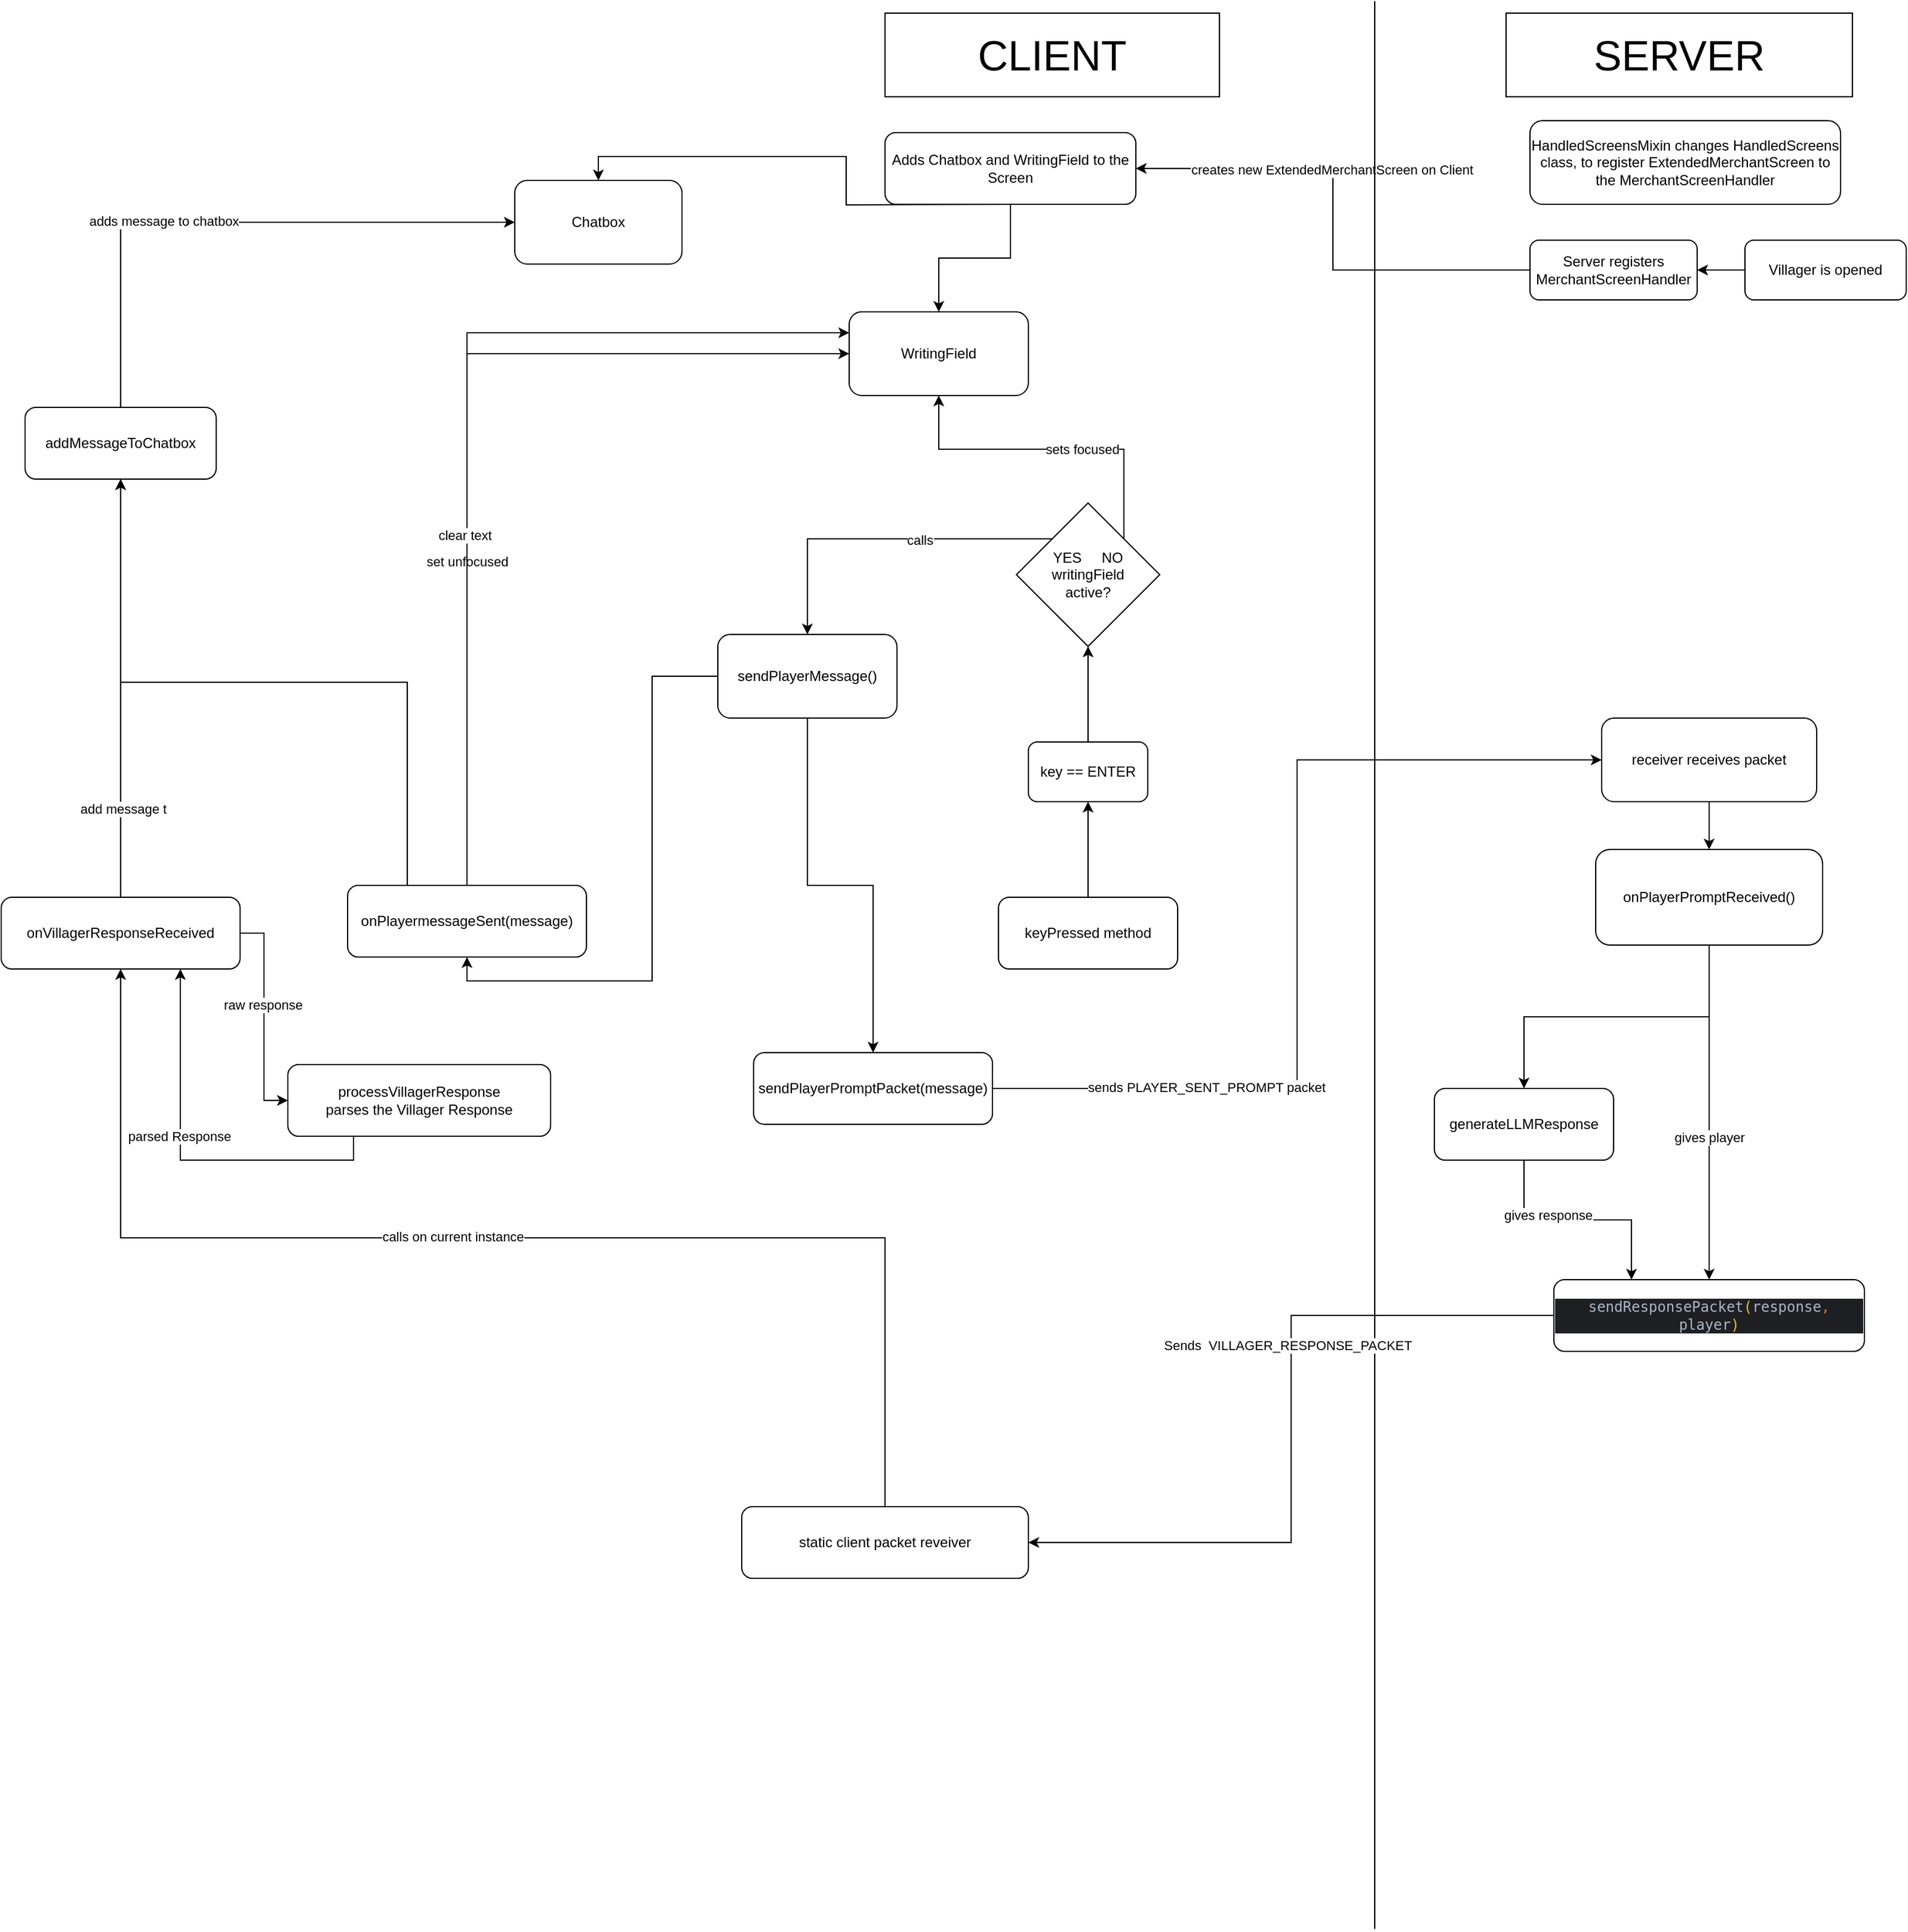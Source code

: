 <mxfile version="20.5.3" type="embed"><diagram name="Seite-1" id="Se5GoBDr75xGsUrsnyKY"><mxGraphModel dx="1827" dy="878" grid="1" gridSize="10" guides="1" tooltips="1" connect="1" arrows="1" fold="1" page="1" pageScale="1" pageWidth="900" pageHeight="1600" math="0" shadow="0"><root><mxCell id="0"/><mxCell id="1" parent="0"/><mxCell id="1DP0YrRp1GodrxpCtc5e-1" value="CLIENT" style="rounded=0;whiteSpace=wrap;html=1;fontSize=35;" parent="1" vertex="1"><mxGeometry x="30" y="10" width="280" height="70" as="geometry"/></mxCell><mxCell id="jwbwDTE_0DO5R2KummH2-2" value="SERVER" style="rounded=0;whiteSpace=wrap;html=1;fontSize=35;" parent="1" vertex="1"><mxGeometry x="550" y="10" width="290" height="70" as="geometry"/></mxCell><mxCell id="21" value="HandledScreensMixin changes HandledScreens class, to register ExtendedMerchantScreen to the MerchantScreenHandler" style="rounded=1;whiteSpace=wrap;html=1;" parent="1" vertex="1"><mxGeometry x="570" y="100" width="260" height="70" as="geometry"/></mxCell><mxCell id="25" style="edgeStyle=orthogonalEdgeStyle;rounded=0;orthogonalLoop=1;jettySize=auto;html=1;exitX=0;exitY=0.5;exitDx=0;exitDy=0;entryX=1;entryY=0.5;entryDx=0;entryDy=0;" parent="1" source="22" target="23" edge="1"><mxGeometry relative="1" as="geometry"/></mxCell><mxCell id="22" value="Villager is opened" style="rounded=1;whiteSpace=wrap;html=1;" parent="1" vertex="1"><mxGeometry x="750" y="200" width="135" height="50" as="geometry"/></mxCell><mxCell id="26" style="edgeStyle=orthogonalEdgeStyle;rounded=0;orthogonalLoop=1;jettySize=auto;html=1;exitX=0;exitY=0.5;exitDx=0;exitDy=0;entryX=1;entryY=0.5;entryDx=0;entryDy=0;" parent="1" source="23" target="24" edge="1"><mxGeometry relative="1" as="geometry"/></mxCell><mxCell id="27" value="creates new ExtendedMerchantScreen on Client" style="edgeLabel;html=1;align=center;verticalAlign=middle;resizable=0;points=[];" parent="26" vertex="1" connectable="0"><mxGeometry x="0.21" y="1" relative="1" as="geometry"><mxPoint as="offset"/></mxGeometry></mxCell><mxCell id="23" value="Server registers MerchantScreenHandler" style="rounded=1;whiteSpace=wrap;html=1;" parent="1" vertex="1"><mxGeometry x="570" y="200" width="140" height="50" as="geometry"/></mxCell><mxCell id="30" style="edgeStyle=orthogonalEdgeStyle;rounded=0;orthogonalLoop=1;jettySize=auto;html=1;entryX=0.5;entryY=0;entryDx=0;entryDy=0;" parent="1" target="28" edge="1"><mxGeometry relative="1" as="geometry"><mxPoint x="135" y="170" as="sourcePoint"/></mxGeometry></mxCell><mxCell id="31" style="edgeStyle=orthogonalEdgeStyle;rounded=0;orthogonalLoop=1;jettySize=auto;html=1;exitX=0.5;exitY=1;exitDx=0;exitDy=0;entryX=0.5;entryY=0;entryDx=0;entryDy=0;" parent="1" source="24" target="29" edge="1"><mxGeometry relative="1" as="geometry"/></mxCell><mxCell id="24" value="Adds Chatbox and WritingField to the Screen" style="rounded=1;whiteSpace=wrap;html=1;" parent="1" vertex="1"><mxGeometry x="30" y="110" width="210" height="60" as="geometry"/></mxCell><mxCell id="28" value="Chatbox" style="rounded=1;whiteSpace=wrap;html=1;" parent="1" vertex="1"><mxGeometry x="-280" y="150" width="140" height="70" as="geometry"/></mxCell><mxCell id="29" value="WritingField" style="rounded=1;whiteSpace=wrap;html=1;" parent="1" vertex="1"><mxGeometry y="260" width="150" height="70" as="geometry"/></mxCell><mxCell id="37" style="edgeStyle=orthogonalEdgeStyle;rounded=0;orthogonalLoop=1;jettySize=auto;html=1;exitX=0.5;exitY=0;exitDx=0;exitDy=0;entryX=0.5;entryY=1;entryDx=0;entryDy=0;" edge="1" parent="1" source="32" target="33"><mxGeometry relative="1" as="geometry"/></mxCell><mxCell id="32" value="keyPressed method" style="rounded=1;whiteSpace=wrap;html=1;" parent="1" vertex="1"><mxGeometry x="125" y="750" width="150" height="60" as="geometry"/></mxCell><mxCell id="35" style="edgeStyle=orthogonalEdgeStyle;rounded=0;orthogonalLoop=1;jettySize=auto;html=1;exitX=1;exitY=0;exitDx=0;exitDy=0;entryX=0.5;entryY=1;entryDx=0;entryDy=0;" edge="1" parent="1" source="42" target="29"><mxGeometry relative="1" as="geometry"/></mxCell><mxCell id="36" value="sets focused" style="edgeLabel;html=1;align=center;verticalAlign=middle;resizable=0;points=[];" vertex="1" connectable="0" parent="35"><mxGeometry x="-0.2" relative="1" as="geometry"><mxPoint as="offset"/></mxGeometry></mxCell><mxCell id="43" style="edgeStyle=orthogonalEdgeStyle;rounded=0;orthogonalLoop=1;jettySize=auto;html=1;exitX=0.5;exitY=0;exitDx=0;exitDy=0;entryX=0.5;entryY=1;entryDx=0;entryDy=0;" edge="1" parent="1" source="33" target="42"><mxGeometry relative="1" as="geometry"/></mxCell><mxCell id="33" value="key == ENTER" style="rounded=1;whiteSpace=wrap;html=1;" vertex="1" parent="1"><mxGeometry x="150" y="620" width="100" height="50" as="geometry"/></mxCell><mxCell id="52" style="edgeStyle=orthogonalEdgeStyle;rounded=0;orthogonalLoop=1;jettySize=auto;html=1;exitX=0;exitY=0.5;exitDx=0;exitDy=0;entryX=0.5;entryY=1;entryDx=0;entryDy=0;" edge="1" parent="1" source="38" target="50"><mxGeometry relative="1" as="geometry"/></mxCell><mxCell id="55" style="edgeStyle=orthogonalEdgeStyle;rounded=0;orthogonalLoop=1;jettySize=auto;html=1;exitX=0.5;exitY=1;exitDx=0;exitDy=0;entryX=0.5;entryY=0;entryDx=0;entryDy=0;" edge="1" parent="1" source="38" target="54"><mxGeometry relative="1" as="geometry"/></mxCell><mxCell id="38" value="sendPlayerMessage()" style="rounded=1;whiteSpace=wrap;html=1;" vertex="1" parent="1"><mxGeometry x="-110" y="530" width="150" height="70" as="geometry"/></mxCell><mxCell id="46" style="edgeStyle=orthogonalEdgeStyle;rounded=0;orthogonalLoop=1;jettySize=auto;html=1;exitX=0;exitY=0;exitDx=0;exitDy=0;entryX=0.5;entryY=0;entryDx=0;entryDy=0;" edge="1" parent="1" source="42" target="38"><mxGeometry relative="1" as="geometry"/></mxCell><mxCell id="47" value="calls" style="edgeLabel;html=1;align=center;verticalAlign=middle;resizable=0;points=[];" vertex="1" connectable="0" parent="46"><mxGeometry x="-0.221" y="1" relative="1" as="geometry"><mxPoint as="offset"/></mxGeometry></mxCell><mxCell id="42" value="YES&amp;nbsp; &amp;nbsp; &amp;nbsp;NO&lt;br&gt;writingField&lt;br&gt;active?" style="rhombus;whiteSpace=wrap;html=1;" vertex="1" parent="1"><mxGeometry x="140" y="420" width="120" height="120" as="geometry"/></mxCell><mxCell id="56" style="edgeStyle=orthogonalEdgeStyle;rounded=0;orthogonalLoop=1;jettySize=auto;html=1;exitX=0.5;exitY=0;exitDx=0;exitDy=0;entryX=0;entryY=0.5;entryDx=0;entryDy=0;" edge="1" parent="1" source="50" target="29"><mxGeometry relative="1" as="geometry"/></mxCell><mxCell id="57" value="set unfocused" style="edgeLabel;html=1;align=center;verticalAlign=middle;resizable=0;points=[];" vertex="1" connectable="0" parent="56"><mxGeometry x="-0.292" y="1" relative="1" as="geometry"><mxPoint x="1" as="offset"/></mxGeometry></mxCell><mxCell id="58" style="edgeStyle=orthogonalEdgeStyle;rounded=0;orthogonalLoop=1;jettySize=auto;html=1;exitX=0.5;exitY=0;exitDx=0;exitDy=0;entryX=0;entryY=0.25;entryDx=0;entryDy=0;" edge="1" parent="1" source="50" target="29"><mxGeometry relative="1" as="geometry"/></mxCell><mxCell id="59" value="clear text" style="edgeLabel;html=1;align=center;verticalAlign=middle;resizable=0;points=[];" vertex="1" connectable="0" parent="58"><mxGeometry x="-0.251" y="2" relative="1" as="geometry"><mxPoint as="offset"/></mxGeometry></mxCell><mxCell id="60" style="edgeStyle=orthogonalEdgeStyle;rounded=0;orthogonalLoop=1;jettySize=auto;html=1;exitX=0.25;exitY=0;exitDx=0;exitDy=0;entryX=0.5;entryY=1;entryDx=0;entryDy=0;" edge="1" parent="1" source="50" target="91"><mxGeometry relative="1" as="geometry"/></mxCell><mxCell id="50" value="onPlayermessageSent(message)" style="rounded=1;whiteSpace=wrap;html=1;" vertex="1" parent="1"><mxGeometry x="-420" y="740" width="200" height="60" as="geometry"/></mxCell><mxCell id="63" style="edgeStyle=orthogonalEdgeStyle;rounded=0;orthogonalLoop=1;jettySize=auto;html=1;exitX=1;exitY=0.5;exitDx=0;exitDy=0;entryX=0;entryY=0.5;entryDx=0;entryDy=0;" edge="1" parent="1" source="54" target="62"><mxGeometry relative="1" as="geometry"/></mxCell><mxCell id="64" value="&lt;br&gt;" style="edgeLabel;html=1;align=center;verticalAlign=middle;resizable=0;points=[];" vertex="1" connectable="0" parent="63"><mxGeometry x="-0.721" y="3" relative="1" as="geometry"><mxPoint as="offset"/></mxGeometry></mxCell><mxCell id="66" value="sends PLAYER_SENT_PROMPT packet" style="edgeLabel;html=1;align=center;verticalAlign=middle;resizable=0;points=[];" vertex="1" connectable="0" parent="63"><mxGeometry x="-0.545" y="1" relative="1" as="geometry"><mxPoint as="offset"/></mxGeometry></mxCell><mxCell id="54" value="sendPlayerPromptPacket(message)" style="rounded=1;whiteSpace=wrap;html=1;" vertex="1" parent="1"><mxGeometry x="-80" y="880" width="200" height="60" as="geometry"/></mxCell><mxCell id="68" style="edgeStyle=orthogonalEdgeStyle;rounded=0;orthogonalLoop=1;jettySize=auto;html=1;exitX=0.5;exitY=1;exitDx=0;exitDy=0;entryX=0.5;entryY=0;entryDx=0;entryDy=0;" edge="1" parent="1" source="62" target="67"><mxGeometry relative="1" as="geometry"/></mxCell><mxCell id="62" value="receiver receives packet" style="rounded=1;whiteSpace=wrap;html=1;" vertex="1" parent="1"><mxGeometry x="630" y="600" width="180" height="70" as="geometry"/></mxCell><mxCell id="65" value="" style="endArrow=none;html=1;rounded=0;" edge="1" parent="1"><mxGeometry width="50" height="50" relative="1" as="geometry"><mxPoint x="440" y="1613.333" as="sourcePoint"/><mxPoint x="440" as="targetPoint"/></mxGeometry></mxCell><mxCell id="71" style="edgeStyle=orthogonalEdgeStyle;rounded=0;orthogonalLoop=1;jettySize=auto;html=1;exitX=0.5;exitY=1;exitDx=0;exitDy=0;" edge="1" parent="1" source="67" target="70"><mxGeometry relative="1" as="geometry"/></mxCell><mxCell id="73" style="edgeStyle=orthogonalEdgeStyle;rounded=0;orthogonalLoop=1;jettySize=auto;html=1;exitX=0.5;exitY=1;exitDx=0;exitDy=0;entryX=0.5;entryY=0;entryDx=0;entryDy=0;" edge="1" parent="1" source="67" target="72"><mxGeometry relative="1" as="geometry"/></mxCell><mxCell id="76" value="gives player" style="edgeLabel;html=1;align=center;verticalAlign=middle;resizable=0;points=[];" vertex="1" connectable="0" parent="73"><mxGeometry x="0.151" relative="1" as="geometry"><mxPoint as="offset"/></mxGeometry></mxCell><mxCell id="67" value="onPlayerPromptReceived()" style="rounded=1;whiteSpace=wrap;html=1;" vertex="1" parent="1"><mxGeometry x="625" y="710" width="190" height="80" as="geometry"/></mxCell><mxCell id="74" style="edgeStyle=orthogonalEdgeStyle;rounded=0;orthogonalLoop=1;jettySize=auto;html=1;exitX=0.5;exitY=1;exitDx=0;exitDy=0;entryX=0.25;entryY=0;entryDx=0;entryDy=0;" edge="1" parent="1" source="70" target="72"><mxGeometry relative="1" as="geometry"/></mxCell><mxCell id="75" value="gives response" style="edgeLabel;html=1;align=center;verticalAlign=middle;resizable=0;points=[];" vertex="1" connectable="0" parent="74"><mxGeometry x="-0.266" y="4" relative="1" as="geometry"><mxPoint as="offset"/></mxGeometry></mxCell><mxCell id="70" value="generateLLMResponse" style="rounded=1;whiteSpace=wrap;html=1;" vertex="1" parent="1"><mxGeometry x="490" y="910" width="150" height="60" as="geometry"/></mxCell><mxCell id="78" style="edgeStyle=orthogonalEdgeStyle;rounded=0;orthogonalLoop=1;jettySize=auto;html=1;exitX=0;exitY=0.5;exitDx=0;exitDy=0;entryX=1;entryY=0.5;entryDx=0;entryDy=0;" edge="1" parent="1" source="72" target="77"><mxGeometry relative="1" as="geometry"/></mxCell><mxCell id="79" value="Sends&amp;nbsp; VILLAGER_RESPONSE_PACKET" style="edgeLabel;html=1;align=center;verticalAlign=middle;resizable=0;points=[];" vertex="1" connectable="0" parent="78"><mxGeometry x="-0.223" y="-3" relative="1" as="geometry"><mxPoint as="offset"/></mxGeometry></mxCell><mxCell id="72" value="&lt;div style=&quot;background-color:#1e1f22;color:#a9b7c6&quot;&gt;&lt;p style=&quot;font-family:'JetBrains Mono Medium',monospace;font-size:9,8pt;&quot;&gt;sendResponsePacket&lt;span style=&quot;color:#e8ba36;&quot;&gt;(&lt;/span&gt;response&lt;span style=&quot;color:#cc7832;&quot;&gt;, &lt;/span&gt;player&lt;span style=&quot;color:#e8ba36;&quot;&gt;)&lt;/span&gt;&lt;/p&gt;&lt;/div&gt;" style="rounded=1;whiteSpace=wrap;html=1;" vertex="1" parent="1"><mxGeometry x="590" y="1070" width="260" height="60" as="geometry"/></mxCell><mxCell id="81" style="edgeStyle=orthogonalEdgeStyle;rounded=0;orthogonalLoop=1;jettySize=auto;html=1;exitX=0.5;exitY=0;exitDx=0;exitDy=0;entryX=0.5;entryY=1;entryDx=0;entryDy=0;" edge="1" parent="1" source="77" target="80"><mxGeometry relative="1" as="geometry"/></mxCell><mxCell id="82" value="calls on current instance" style="edgeLabel;html=1;align=center;verticalAlign=middle;resizable=0;points=[];" vertex="1" connectable="0" parent="81"><mxGeometry x="0.077" y="-1" relative="1" as="geometry"><mxPoint as="offset"/></mxGeometry></mxCell><mxCell id="77" value="static client packet reveiver" style="rounded=1;whiteSpace=wrap;html=1;" vertex="1" parent="1"><mxGeometry x="-90" y="1260" width="240" height="60" as="geometry"/></mxCell><mxCell id="84" style="edgeStyle=orthogonalEdgeStyle;rounded=0;orthogonalLoop=1;jettySize=auto;html=1;exitX=1;exitY=0.5;exitDx=0;exitDy=0;entryX=0;entryY=0.5;entryDx=0;entryDy=0;" edge="1" parent="1" source="80" target="83"><mxGeometry relative="1" as="geometry"/></mxCell><mxCell id="86" value="raw response" style="edgeLabel;html=1;align=center;verticalAlign=middle;resizable=0;points=[];" vertex="1" connectable="0" parent="84"><mxGeometry x="0.174" y="-1" relative="1" as="geometry"><mxPoint y="-26" as="offset"/></mxGeometry></mxCell><mxCell id="88" style="edgeStyle=orthogonalEdgeStyle;rounded=0;orthogonalLoop=1;jettySize=auto;html=1;exitX=0.5;exitY=0;exitDx=0;exitDy=0;entryX=0.5;entryY=1;entryDx=0;entryDy=0;" edge="1" parent="1" source="80" target="91"><mxGeometry relative="1" as="geometry"/></mxCell><mxCell id="89" value="add message t" style="edgeLabel;html=1;align=center;verticalAlign=middle;resizable=0;points=[];" vertex="1" connectable="0" parent="88"><mxGeometry x="-0.578" y="-2" relative="1" as="geometry"><mxPoint as="offset"/></mxGeometry></mxCell><mxCell id="80" value="onVillagerResponseReceived" style="rounded=1;whiteSpace=wrap;html=1;" vertex="1" parent="1"><mxGeometry x="-710" y="750" width="200" height="60" as="geometry"/></mxCell><mxCell id="85" style="edgeStyle=orthogonalEdgeStyle;rounded=0;orthogonalLoop=1;jettySize=auto;html=1;exitX=0.25;exitY=1;exitDx=0;exitDy=0;entryX=0.75;entryY=1;entryDx=0;entryDy=0;" edge="1" parent="1" source="83" target="80"><mxGeometry relative="1" as="geometry"/></mxCell><mxCell id="87" value="parsed Response" style="edgeLabel;html=1;align=center;verticalAlign=middle;resizable=0;points=[];" vertex="1" connectable="0" parent="85"><mxGeometry x="0.141" y="1" relative="1" as="geometry"><mxPoint as="offset"/></mxGeometry></mxCell><mxCell id="83" value="processVillagerResponse&lt;br&gt;parses the Villager Response" style="rounded=1;whiteSpace=wrap;html=1;" vertex="1" parent="1"><mxGeometry x="-470" y="890" width="220" height="60" as="geometry"/></mxCell><mxCell id="92" style="edgeStyle=orthogonalEdgeStyle;rounded=0;orthogonalLoop=1;jettySize=auto;html=1;exitX=0.5;exitY=0;exitDx=0;exitDy=0;entryX=0;entryY=0.5;entryDx=0;entryDy=0;" edge="1" parent="1" source="91" target="28"><mxGeometry relative="1" as="geometry"/></mxCell><mxCell id="93" value="adds message to chatbox" style="edgeLabel;html=1;align=center;verticalAlign=middle;resizable=0;points=[];" vertex="1" connectable="0" parent="92"><mxGeometry x="-0.215" y="1" relative="1" as="geometry"><mxPoint as="offset"/></mxGeometry></mxCell><mxCell id="91" value="addMessageToChatbox" style="rounded=1;whiteSpace=wrap;html=1;" vertex="1" parent="1"><mxGeometry x="-690" y="340" width="160" height="60" as="geometry"/></mxCell></root></mxGraphModel></diagram></mxfile>